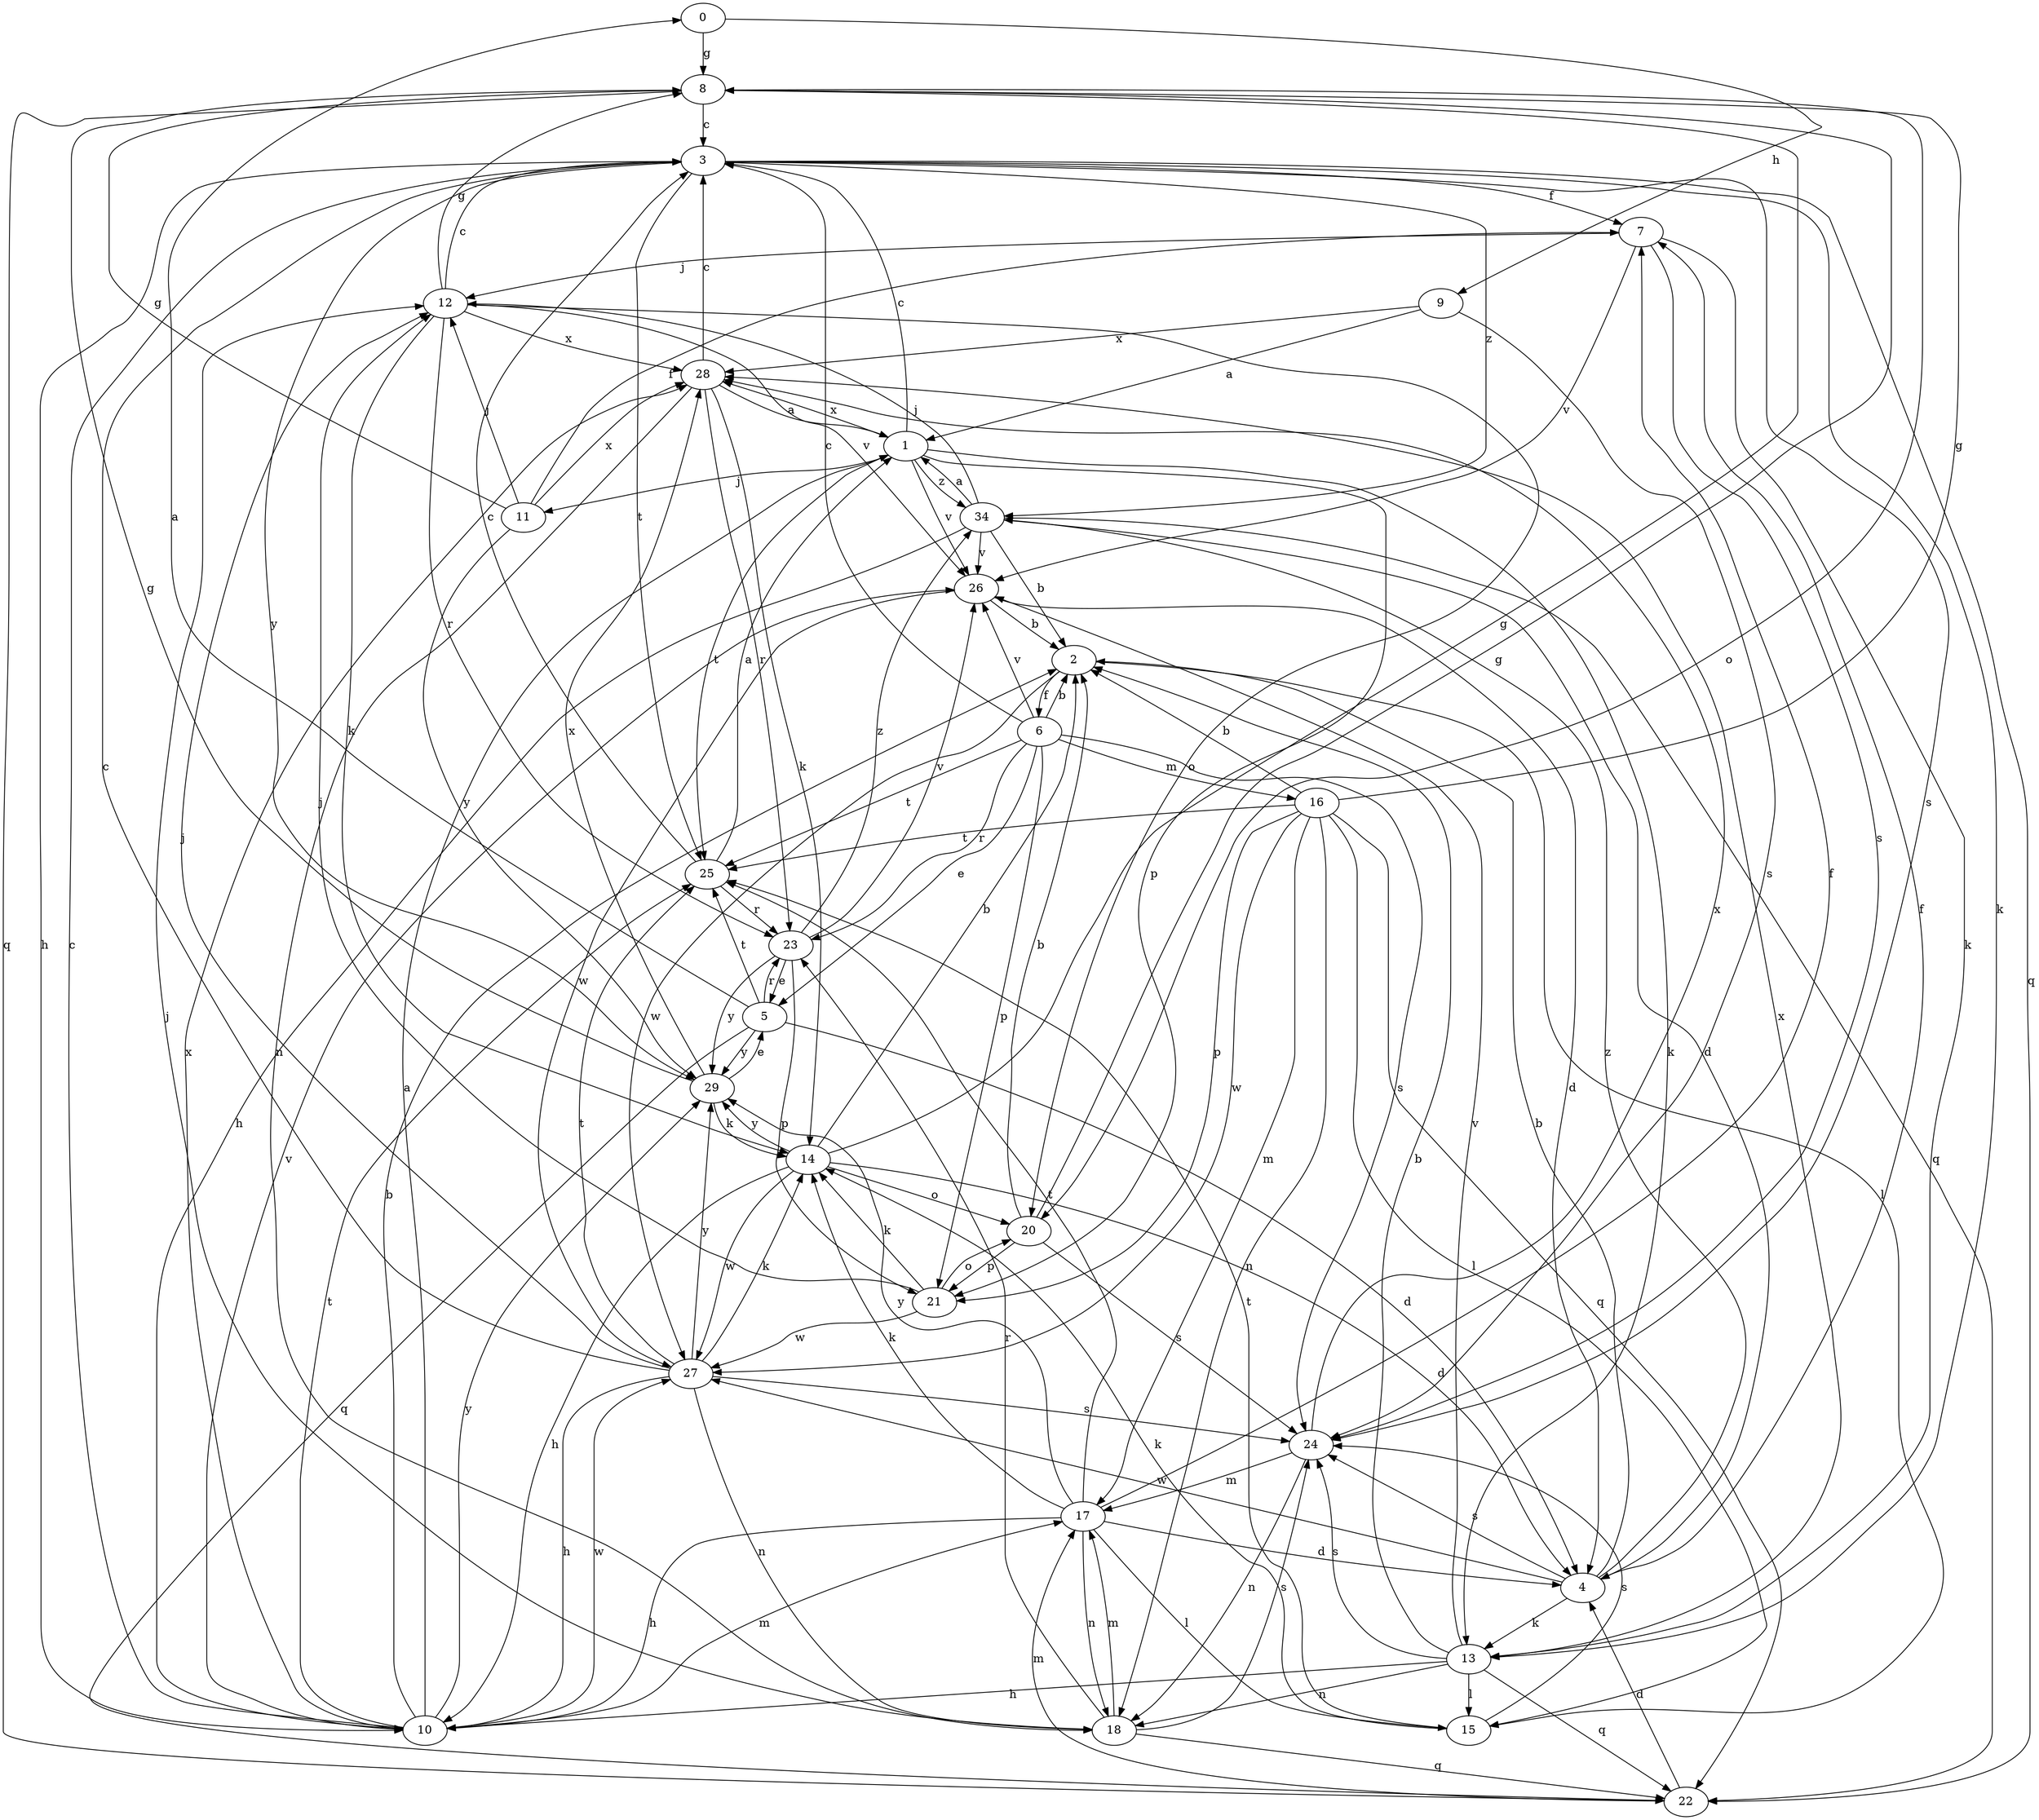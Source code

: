 strict digraph  {
0;
1;
2;
3;
4;
5;
6;
7;
8;
9;
10;
11;
12;
13;
14;
15;
16;
17;
18;
20;
21;
22;
23;
24;
25;
26;
27;
28;
29;
34;
0 -> 8  [label=g];
0 -> 9  [label=h];
1 -> 3  [label=c];
1 -> 11  [label=j];
1 -> 13  [label=k];
1 -> 21  [label=p];
1 -> 25  [label=t];
1 -> 26  [label=v];
1 -> 28  [label=x];
1 -> 34  [label=z];
2 -> 6  [label=f];
2 -> 15  [label=l];
2 -> 27  [label=w];
3 -> 7  [label=f];
3 -> 10  [label=h];
3 -> 13  [label=k];
3 -> 22  [label=q];
3 -> 24  [label=s];
3 -> 25  [label=t];
3 -> 29  [label=y];
3 -> 34  [label=z];
4 -> 2  [label=b];
4 -> 7  [label=f];
4 -> 13  [label=k];
4 -> 24  [label=s];
4 -> 27  [label=w];
4 -> 34  [label=z];
5 -> 0  [label=a];
5 -> 4  [label=d];
5 -> 22  [label=q];
5 -> 23  [label=r];
5 -> 25  [label=t];
5 -> 29  [label=y];
6 -> 2  [label=b];
6 -> 3  [label=c];
6 -> 5  [label=e];
6 -> 16  [label=m];
6 -> 21  [label=p];
6 -> 23  [label=r];
6 -> 24  [label=s];
6 -> 25  [label=t];
6 -> 26  [label=v];
7 -> 12  [label=j];
7 -> 13  [label=k];
7 -> 24  [label=s];
7 -> 26  [label=v];
8 -> 3  [label=c];
8 -> 20  [label=o];
8 -> 22  [label=q];
9 -> 1  [label=a];
9 -> 24  [label=s];
9 -> 28  [label=x];
10 -> 1  [label=a];
10 -> 2  [label=b];
10 -> 3  [label=c];
10 -> 17  [label=m];
10 -> 25  [label=t];
10 -> 26  [label=v];
10 -> 27  [label=w];
10 -> 28  [label=x];
10 -> 29  [label=y];
11 -> 7  [label=f];
11 -> 8  [label=g];
11 -> 12  [label=j];
11 -> 28  [label=x];
11 -> 29  [label=y];
12 -> 3  [label=c];
12 -> 8  [label=g];
12 -> 14  [label=k];
12 -> 20  [label=o];
12 -> 23  [label=r];
12 -> 26  [label=v];
12 -> 28  [label=x];
13 -> 2  [label=b];
13 -> 10  [label=h];
13 -> 15  [label=l];
13 -> 18  [label=n];
13 -> 22  [label=q];
13 -> 24  [label=s];
13 -> 26  [label=v];
13 -> 28  [label=x];
14 -> 2  [label=b];
14 -> 4  [label=d];
14 -> 8  [label=g];
14 -> 10  [label=h];
14 -> 20  [label=o];
14 -> 27  [label=w];
14 -> 29  [label=y];
15 -> 14  [label=k];
15 -> 24  [label=s];
15 -> 25  [label=t];
16 -> 2  [label=b];
16 -> 8  [label=g];
16 -> 15  [label=l];
16 -> 17  [label=m];
16 -> 18  [label=n];
16 -> 21  [label=p];
16 -> 22  [label=q];
16 -> 25  [label=t];
16 -> 27  [label=w];
17 -> 4  [label=d];
17 -> 7  [label=f];
17 -> 10  [label=h];
17 -> 14  [label=k];
17 -> 15  [label=l];
17 -> 18  [label=n];
17 -> 25  [label=t];
17 -> 29  [label=y];
18 -> 12  [label=j];
18 -> 17  [label=m];
18 -> 22  [label=q];
18 -> 23  [label=r];
18 -> 24  [label=s];
20 -> 2  [label=b];
20 -> 8  [label=g];
20 -> 21  [label=p];
20 -> 24  [label=s];
21 -> 12  [label=j];
21 -> 14  [label=k];
21 -> 20  [label=o];
21 -> 27  [label=w];
22 -> 4  [label=d];
22 -> 17  [label=m];
23 -> 5  [label=e];
23 -> 21  [label=p];
23 -> 26  [label=v];
23 -> 29  [label=y];
23 -> 34  [label=z];
24 -> 17  [label=m];
24 -> 18  [label=n];
24 -> 28  [label=x];
25 -> 1  [label=a];
25 -> 3  [label=c];
25 -> 23  [label=r];
26 -> 2  [label=b];
26 -> 4  [label=d];
26 -> 27  [label=w];
27 -> 3  [label=c];
27 -> 10  [label=h];
27 -> 12  [label=j];
27 -> 14  [label=k];
27 -> 18  [label=n];
27 -> 24  [label=s];
27 -> 25  [label=t];
27 -> 29  [label=y];
28 -> 1  [label=a];
28 -> 3  [label=c];
28 -> 14  [label=k];
28 -> 18  [label=n];
28 -> 23  [label=r];
29 -> 5  [label=e];
29 -> 8  [label=g];
29 -> 14  [label=k];
29 -> 28  [label=x];
34 -> 1  [label=a];
34 -> 2  [label=b];
34 -> 4  [label=d];
34 -> 10  [label=h];
34 -> 12  [label=j];
34 -> 22  [label=q];
34 -> 26  [label=v];
}
